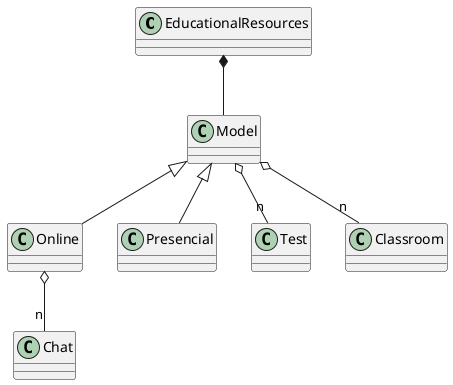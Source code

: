 @startuml
class EducationalResources
class Model
class Online
class Presencial
class Chat
class Test
class Classroom

EducationalResources *-- Model
Model <|-- Online
Model <|-- Presencial
Model o-- "n" Test
Model o-- "n" Classroom
Online o-- "n" Chat

@enduml